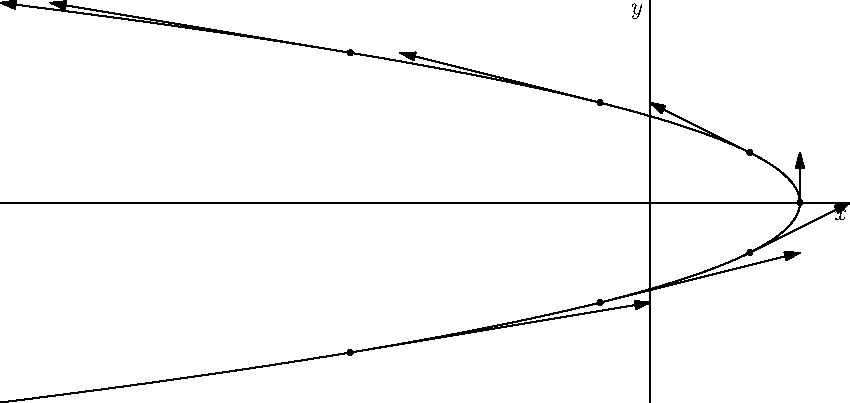 import graph;
size(15cm,15cm);

xaxis("$x$");
yaxis("$y$");

real x(real t) {return 3-t^2;}
real y(real t) {return t;}

draw(graph(x,y,-4,4),Arrow);

dot((3,0));
dot((2,1));
dot((2,-1));
dot((-1,2));
dot((-1,-2));
dot((-6,3));
dot((-6,-3));

draw((3,0)--(3,1),Arrow);
draw((2,1)--(0,2),Arrow);
draw((2,-1)--(4,0),Arrow);
draw((-1,2)--(-5,3),Arrow);
draw((-1,-2)--(3,-1),Arrow);
draw((-6,3)--(-12,4),Arrow);
draw((-6,-3)--(0,-2),Arrow);
